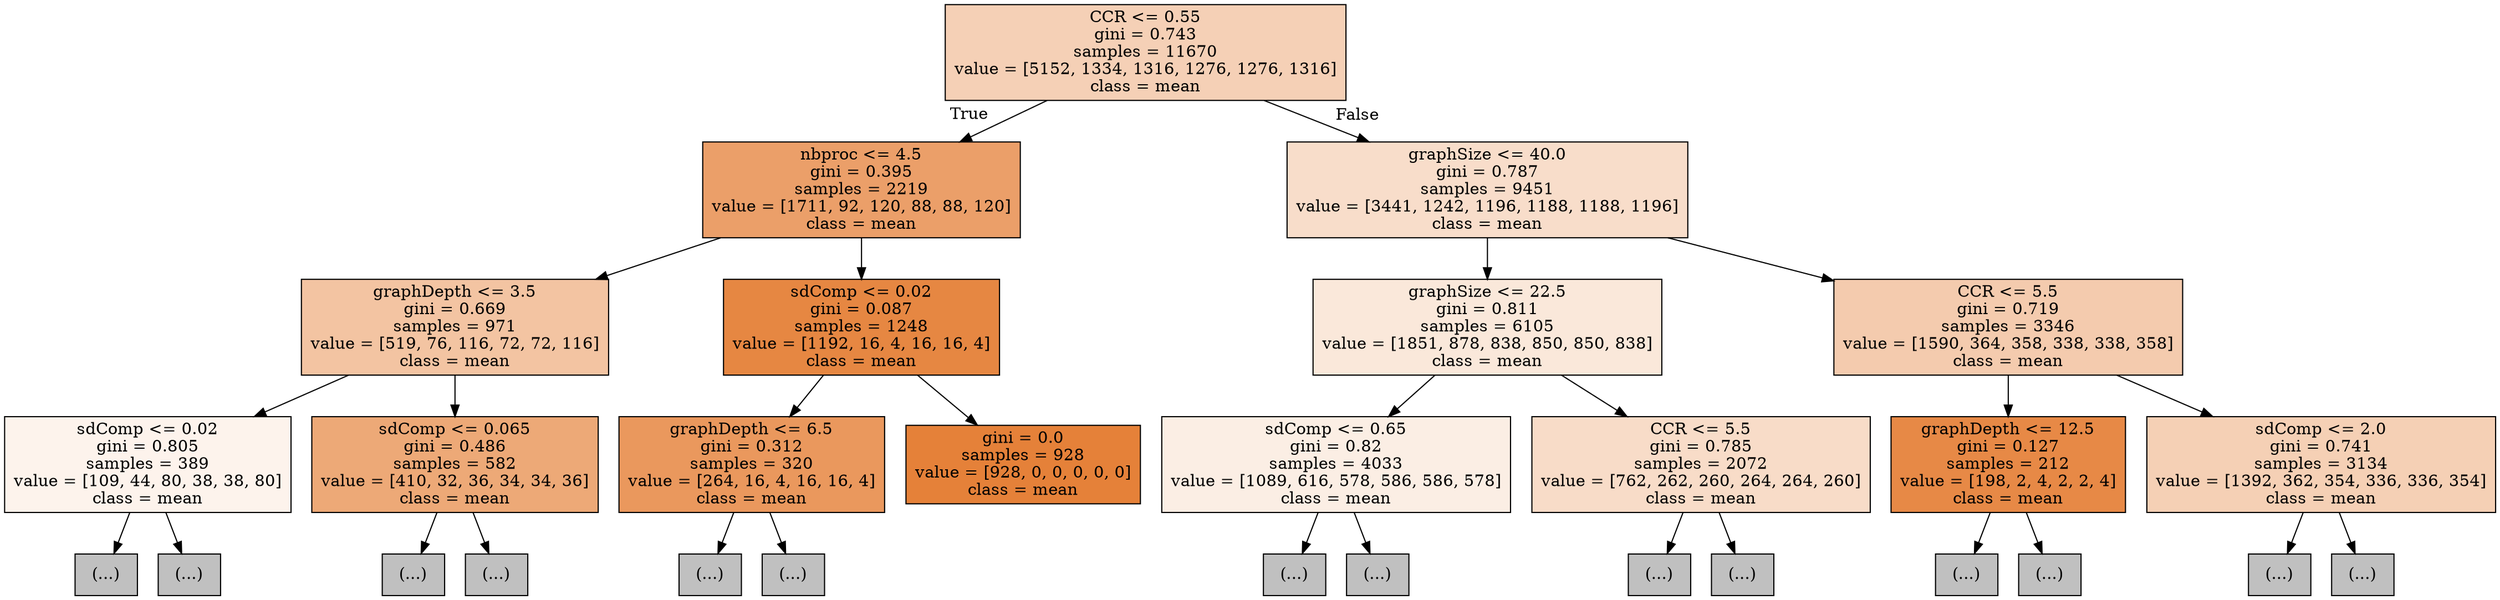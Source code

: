 digraph Tree {
node [shape=box, style="filled", color="black"] ;
0 [label="CCR <= 0.55\ngini = 0.743\nsamples = 11670\nvalue = [5152, 1334, 1316, 1276, 1276, 1316]\nclass = mean", fillcolor="#f5d0b6"] ;
1 [label="nbproc <= 4.5\ngini = 0.395\nsamples = 2219\nvalue = [1711, 92, 120, 88, 88, 120]\nclass = mean", fillcolor="#eb9f69"] ;
0 -> 1 [labeldistance=2.5, labelangle=45, headlabel="True"] ;
2 [label="graphDepth <= 3.5\ngini = 0.669\nsamples = 971\nvalue = [519, 76, 116, 72, 72, 116]\nclass = mean", fillcolor="#f3c4a2"] ;
1 -> 2 ;
3 [label="sdComp <= 0.02\ngini = 0.805\nsamples = 389\nvalue = [109, 44, 80, 38, 38, 80]\nclass = mean", fillcolor="#fdf3ec"] ;
2 -> 3 ;
4 [label="(...)", fillcolor="#C0C0C0"] ;
3 -> 4 ;
9 [label="(...)", fillcolor="#C0C0C0"] ;
3 -> 9 ;
16 [label="sdComp <= 0.065\ngini = 0.486\nsamples = 582\nvalue = [410, 32, 36, 34, 34, 36]\nclass = mean", fillcolor="#eda977"] ;
2 -> 16 ;
17 [label="(...)", fillcolor="#C0C0C0"] ;
16 -> 17 ;
40 [label="(...)", fillcolor="#C0C0C0"] ;
16 -> 40 ;
51 [label="sdComp <= 0.02\ngini = 0.087\nsamples = 1248\nvalue = [1192, 16, 4, 16, 16, 4]\nclass = mean", fillcolor="#e68742"] ;
1 -> 51 ;
52 [label="graphDepth <= 6.5\ngini = 0.312\nsamples = 320\nvalue = [264, 16, 4, 16, 16, 4]\nclass = mean", fillcolor="#ea985d"] ;
51 -> 52 ;
53 [label="(...)", fillcolor="#C0C0C0"] ;
52 -> 53 ;
60 [label="(...)", fillcolor="#C0C0C0"] ;
52 -> 60 ;
65 [label="gini = 0.0\nsamples = 928\nvalue = [928, 0, 0, 0, 0, 0]\nclass = mean", fillcolor="#e58139"] ;
51 -> 65 ;
66 [label="graphSize <= 40.0\ngini = 0.787\nsamples = 9451\nvalue = [3441, 1242, 1196, 1188, 1188, 1196]\nclass = mean", fillcolor="#f8ddca"] ;
0 -> 66 [labeldistance=2.5, labelangle=-45, headlabel="False"] ;
67 [label="graphSize <= 22.5\ngini = 0.811\nsamples = 6105\nvalue = [1851, 878, 838, 850, 850, 838]\nclass = mean", fillcolor="#fae8da"] ;
66 -> 67 ;
68 [label="sdComp <= 0.65\ngini = 0.82\nsamples = 4033\nvalue = [1089, 616, 578, 586, 586, 578]\nclass = mean", fillcolor="#fbeee4"] ;
67 -> 68 ;
69 [label="(...)", fillcolor="#C0C0C0"] ;
68 -> 69 ;
112 [label="(...)", fillcolor="#C0C0C0"] ;
68 -> 112 ;
193 [label="CCR <= 5.5\ngini = 0.785\nsamples = 2072\nvalue = [762, 262, 260, 264, 264, 260]\nclass = mean", fillcolor="#f8dcc8"] ;
67 -> 193 ;
194 [label="(...)", fillcolor="#C0C0C0"] ;
193 -> 194 ;
215 [label="(...)", fillcolor="#C0C0C0"] ;
193 -> 215 ;
282 [label="CCR <= 5.5\ngini = 0.719\nsamples = 3346\nvalue = [1590, 364, 358, 338, 338, 358]\nclass = mean", fillcolor="#f4cbae"] ;
66 -> 282 ;
283 [label="graphDepth <= 12.5\ngini = 0.127\nsamples = 212\nvalue = [198, 2, 4, 2, 2, 4]\nclass = mean", fillcolor="#e78946"] ;
282 -> 283 ;
284 [label="(...)", fillcolor="#C0C0C0"] ;
283 -> 284 ;
293 [label="(...)", fillcolor="#C0C0C0"] ;
283 -> 293 ;
300 [label="sdComp <= 2.0\ngini = 0.741\nsamples = 3134\nvalue = [1392, 362, 354, 336, 336, 354]\nclass = mean", fillcolor="#f5d0b5"] ;
282 -> 300 ;
301 [label="(...)", fillcolor="#C0C0C0"] ;
300 -> 301 ;
336 [label="(...)", fillcolor="#C0C0C0"] ;
300 -> 336 ;
}